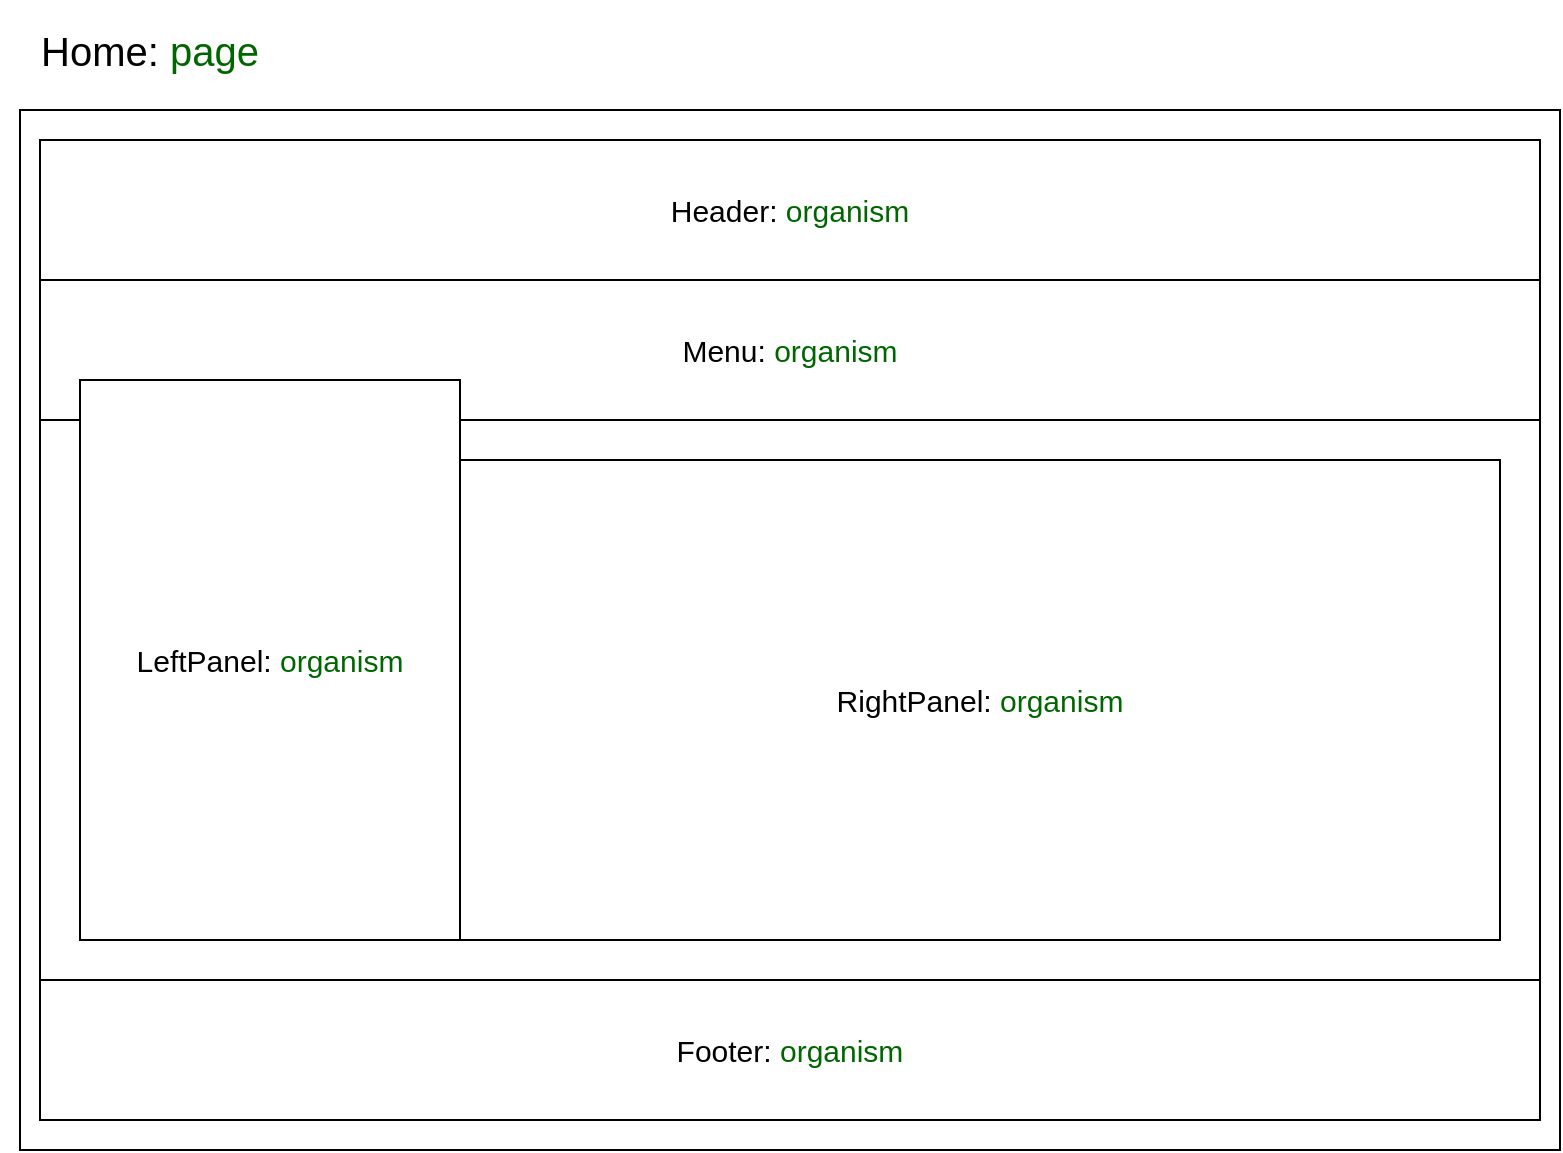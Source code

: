 <mxfile version="21.0.2" type="device" pages="6"><diagram name="Home" id="-IYetgGbMRtemW3aE8oX"><mxGraphModel dx="1242" dy="760" grid="1" gridSize="10" guides="1" tooltips="1" connect="1" arrows="1" fold="1" page="1" pageScale="1" pageWidth="827" pageHeight="633" math="0" shadow="0"><root><mxCell id="0"/><mxCell id="1" parent="0"/><mxCell id="WT5BNQqMqFnDwnSHFXJC-3" value="" style="rounded=0;whiteSpace=wrap;html=1;verticalAlign=top;" vertex="1" parent="1"><mxGeometry x="30" y="80" width="770" height="520" as="geometry"/></mxCell><mxCell id="0BiEJWG4ji-Rl2EWFdt_-1" value="Home: &lt;font color=&quot;#006600&quot; style=&quot;font-size: 20px;&quot;&gt;page&lt;/font&gt;" style="text;html=1;strokeColor=none;fillColor=none;align=center;verticalAlign=middle;whiteSpace=wrap;rounded=0;fontSize=20;" vertex="1" parent="1"><mxGeometry x="20" y="25" width="150" height="50" as="geometry"/></mxCell><mxCell id="0BiEJWG4ji-Rl2EWFdt_-2" value="Header: &lt;font color=&quot;#006600&quot; style=&quot;font-size: 15px;&quot;&gt;organism&lt;/font&gt;" style="rounded=0;whiteSpace=wrap;html=1;fontSize=15;" vertex="1" parent="1"><mxGeometry x="40" y="95" width="750" height="70" as="geometry"/></mxCell><mxCell id="0BiEJWG4ji-Rl2EWFdt_-3" value="Menu: &lt;font color=&quot;#006600&quot; style=&quot;font-size: 15px;&quot;&gt;organism&lt;/font&gt;" style="rounded=0;whiteSpace=wrap;html=1;fontSize=15;" vertex="1" parent="1"><mxGeometry x="40" y="165" width="750" height="70" as="geometry"/></mxCell><mxCell id="0BiEJWG4ji-Rl2EWFdt_-4" value="" style="rounded=0;whiteSpace=wrap;html=1;" vertex="1" parent="1"><mxGeometry x="40" y="235" width="750" height="280" as="geometry"/></mxCell><mxCell id="0BiEJWG4ji-Rl2EWFdt_-5" value="LeftPanel: &lt;font color=&quot;#006600&quot; style=&quot;font-size: 15px;&quot;&gt;organism&lt;/font&gt;" style="rounded=0;whiteSpace=wrap;html=1;fontSize=15;" vertex="1" parent="1"><mxGeometry x="60" y="215" width="190" height="280" as="geometry"/></mxCell><mxCell id="0BiEJWG4ji-Rl2EWFdt_-7" value="RightPanel: &lt;font color=&quot;#006600&quot; style=&quot;font-size: 15px;&quot;&gt;organism&lt;/font&gt;" style="rounded=0;whiteSpace=wrap;html=1;fontSize=15;" vertex="1" parent="1"><mxGeometry x="250" y="255" width="520" height="240" as="geometry"/></mxCell><mxCell id="0BiEJWG4ji-Rl2EWFdt_-8" value="Footer: &lt;font color=&quot;#006600&quot; style=&quot;font-size: 15px;&quot;&gt;organism&lt;/font&gt;" style="rounded=0;whiteSpace=wrap;html=1;fontSize=15;" vertex="1" parent="1"><mxGeometry x="40" y="515" width="750" height="70" as="geometry"/></mxCell></root></mxGraphModel></diagram><diagram id="L593rnHa1DZlN7O4rHs6" name="Header"><mxGraphModel dx="1242" dy="760" grid="1" gridSize="10" guides="1" tooltips="1" connect="1" arrows="1" fold="1" page="1" pageScale="1" pageWidth="1185" pageHeight="229" math="0" shadow="0"><root><mxCell id="0"/><mxCell id="1" parent="0"/><mxCell id="MCT4Yz6vXjp0JAZFdGx5-1" value="Header: &lt;font color=&quot;#006600&quot;&gt;organism&lt;/font&gt;" style="text;html=1;strokeColor=none;fillColor=none;align=center;verticalAlign=middle;whiteSpace=wrap;rounded=0;fontSize=20;" vertex="1" parent="1"><mxGeometry x="10" y="30" width="240" height="50" as="geometry"/></mxCell><mxCell id="sqRdBF6NLF3MEsNebZP_-1" value="" style="rounded=0;whiteSpace=wrap;html=1;" vertex="1" parent="1"><mxGeometry x="40" y="90" width="1100" height="90" as="geometry"/></mxCell><mxCell id="-h-Vf4_Io6MHCo4ARxcT-1" value="Logo: &lt;font color=&quot;#006600&quot;&gt;atom&lt;/font&gt;" style="rounded=0;whiteSpace=wrap;html=1;fontSize=15;" vertex="1" parent="1"><mxGeometry x="60" y="110" width="90" height="55" as="geometry"/></mxCell><mxCell id="O-w_F1q7j2yFKqGKymVz-1" value="HeaderButton: &lt;font color=&quot;#006600&quot;&gt;atom&lt;/font&gt;" style="rounded=0;whiteSpace=wrap;html=1;fontSize=15;" vertex="1" parent="1"><mxGeometry x="160" y="110" width="110" height="55" as="geometry"/></mxCell><mxCell id="O-w_F1q7j2yFKqGKymVz-5" value="HeaderButton: &lt;font color=&quot;#006600&quot;&gt;atom&lt;/font&gt;" style="rounded=0;whiteSpace=wrap;html=1;fontSize=15;" vertex="1" parent="1"><mxGeometry x="280" y="110" width="110" height="55" as="geometry"/></mxCell><mxCell id="O-w_F1q7j2yFKqGKymVz-6" value="HeaderButton: &lt;font color=&quot;#006600&quot;&gt;atom&lt;/font&gt;" style="rounded=0;whiteSpace=wrap;html=1;fontSize=15;" vertex="1" parent="1"><mxGeometry x="400" y="110" width="110" height="55" as="geometry"/></mxCell><mxCell id="O-w_F1q7j2yFKqGKymVz-7" value="HeaderButton: &lt;font color=&quot;#006600&quot;&gt;atom&lt;/font&gt;" style="rounded=0;whiteSpace=wrap;html=1;fontSize=15;" vertex="1" parent="1"><mxGeometry x="520" y="110" width="110" height="55" as="geometry"/></mxCell><mxCell id="O-w_F1q7j2yFKqGKymVz-9" value="SearchBox: &lt;font color=&quot;#006600&quot;&gt;atom&lt;/font&gt;" style="rounded=0;whiteSpace=wrap;html=1;fontSize=15;" vertex="1" parent="1"><mxGeometry x="769" y="110" width="110" height="55" as="geometry"/></mxCell><mxCell id="O-w_F1q7j2yFKqGKymVz-10" value="HeaderButton: &lt;font color=&quot;#006600&quot;&gt;atom&lt;/font&gt;" style="rounded=0;whiteSpace=wrap;html=1;fontSize=15;" vertex="1" parent="1"><mxGeometry x="889" y="110" width="110" height="55" as="geometry"/></mxCell><mxCell id="O-w_F1q7j2yFKqGKymVz-11" value="HeaderButton: &lt;font color=&quot;#006600&quot;&gt;atom&lt;/font&gt;" style="rounded=0;whiteSpace=wrap;html=1;fontSize=15;" vertex="1" parent="1"><mxGeometry x="1009" y="110" width="110" height="55" as="geometry"/></mxCell></root></mxGraphModel></diagram><diagram name="Menu" id="fDY1a0GM1U5Dqmp2AWZq"><mxGraphModel dx="1242" dy="760" grid="1" gridSize="10" guides="1" tooltips="1" connect="1" arrows="1" fold="1" page="1" pageScale="1" pageWidth="1185" pageHeight="229" math="0" shadow="0"><root><mxCell id="C6XJv5GB55XBW66X1rnJ-0"/><mxCell id="C6XJv5GB55XBW66X1rnJ-1" parent="C6XJv5GB55XBW66X1rnJ-0"/><mxCell id="C6XJv5GB55XBW66X1rnJ-2" value="Menu: &lt;font color=&quot;#006600&quot;&gt;organism&lt;/font&gt;" style="text;html=1;strokeColor=none;fillColor=none;align=center;verticalAlign=middle;whiteSpace=wrap;rounded=0;fontSize=20;" vertex="1" parent="C6XJv5GB55XBW66X1rnJ-1"><mxGeometry x="16" y="22" width="190" height="50" as="geometry"/></mxCell><mxCell id="78wPymFI-I7YzZFoCY9h-0" value="" style="rounded=0;whiteSpace=wrap;html=1;" vertex="1" parent="C6XJv5GB55XBW66X1rnJ-1"><mxGeometry x="40" y="90" width="1100" height="90" as="geometry"/></mxCell><mxCell id="78wPymFI-I7YzZFoCY9h-1" value="MenuButton: &lt;font color=&quot;#006600&quot;&gt;atom&lt;/font&gt;" style="rounded=0;whiteSpace=wrap;html=1;fontSize=15;" vertex="1" parent="C6XJv5GB55XBW66X1rnJ-1"><mxGeometry x="220" y="107.5" width="140" height="55" as="geometry"/></mxCell><mxCell id="78wPymFI-I7YzZFoCY9h-9" value="MenuButton: &lt;font color=&quot;#006600&quot;&gt;atom&lt;/font&gt;" style="rounded=0;whiteSpace=wrap;html=1;fontSize=15;" vertex="1" parent="C6XJv5GB55XBW66X1rnJ-1"><mxGeometry x="370" y="107.5" width="140" height="55" as="geometry"/></mxCell><mxCell id="78wPymFI-I7YzZFoCY9h-10" value="MenuButton: &lt;font color=&quot;#006600&quot;&gt;atom&lt;/font&gt;" style="rounded=0;whiteSpace=wrap;html=1;fontSize=15;" vertex="1" parent="C6XJv5GB55XBW66X1rnJ-1"><mxGeometry x="520" y="107.5" width="140" height="55" as="geometry"/></mxCell><mxCell id="78wPymFI-I7YzZFoCY9h-11" value="MenuButton: &lt;font color=&quot;#006600&quot;&gt;atom&lt;/font&gt;" style="rounded=0;whiteSpace=wrap;html=1;fontSize=15;" vertex="1" parent="C6XJv5GB55XBW66X1rnJ-1"><mxGeometry x="670" y="107.5" width="140" height="55" as="geometry"/></mxCell><mxCell id="78wPymFI-I7YzZFoCY9h-12" value="MenuButton: &lt;font color=&quot;#006600&quot;&gt;atom&lt;/font&gt;" style="rounded=0;whiteSpace=wrap;html=1;fontSize=15;" vertex="1" parent="C6XJv5GB55XBW66X1rnJ-1"><mxGeometry x="820" y="107.5" width="140" height="55" as="geometry"/></mxCell></root></mxGraphModel></diagram><diagram id="-vUhgmp3Eusm3s5MStOW" name="LeftPanel"><mxGraphModel dx="1242" dy="760" grid="1" gridSize="10" guides="1" tooltips="1" connect="1" arrows="1" fold="1" page="1" pageScale="1" pageWidth="585" pageHeight="194" math="0" shadow="0"><root><mxCell id="0"/><mxCell id="1" parent="0"/><mxCell id="7dC7HyqhqeNoaiJiq9WI-1" value="LeftPanel: &lt;font color=&quot;#006600&quot;&gt;organism&lt;/font&gt;" style="text;html=1;strokeColor=none;fillColor=none;align=center;verticalAlign=middle;whiteSpace=wrap;rounded=0;fontSize=20;" vertex="1" parent="1"><mxGeometry x="10" y="20" width="240" height="50" as="geometry"/></mxCell><mxCell id="yUCcvjjvI12ksgt4EJrh-1" value="" style="rounded=0;whiteSpace=wrap;html=1;" vertex="1" parent="1"><mxGeometry x="40" y="115" width="500" height="615" as="geometry"/></mxCell><mxCell id="yUCcvjjvI12ksgt4EJrh-2" value="Prolile: &lt;font color=&quot;#006600&quot;&gt;molecule&lt;/font&gt;" style="rounded=0;whiteSpace=wrap;html=1;fontSize=15;" vertex="1" parent="1"><mxGeometry x="100" y="80" width="380" height="400" as="geometry"/></mxCell><mxCell id="HBHfff5sAyfZ4oey4Yu8-1" value="ProfileAchievements: &lt;font color=&quot;#006600&quot;&gt;molecule&lt;/font&gt;" style="rounded=0;whiteSpace=wrap;html=1;fontSize=15;" vertex="1" parent="1"><mxGeometry x="100" y="480" width="380" height="70" as="geometry"/></mxCell><mxCell id="HBHfff5sAyfZ4oey4Yu8-2" value="ProfileHighlights: &lt;font color=&quot;#006600&quot;&gt;molecule&lt;/font&gt;" style="rounded=0;whiteSpace=wrap;html=1;fontSize=15;" vertex="1" parent="1"><mxGeometry x="100" y="550" width="380" height="70" as="geometry"/></mxCell><mxCell id="HBHfff5sAyfZ4oey4Yu8-3" value="ProfileOrganizations: &lt;font color=&quot;#006600&quot;&gt;molecule&lt;/font&gt;" style="rounded=0;whiteSpace=wrap;html=1;fontSize=15;" vertex="1" parent="1"><mxGeometry x="100" y="620" width="380" height="70" as="geometry"/></mxCell></root></mxGraphModel></diagram><diagram name="RightPanel" id="lEQHE0qFgntrz_DSKei8"><mxGraphModel dx="1242" dy="760" grid="1" gridSize="10" guides="1" tooltips="1" connect="1" arrows="1" fold="1" page="1" pageScale="1" pageWidth="787" pageHeight="112" math="0" shadow="0"><root><mxCell id="XLcdR7cSYGbHXQ1Ipmwz-0"/><mxCell id="XLcdR7cSYGbHXQ1Ipmwz-1" parent="XLcdR7cSYGbHXQ1Ipmwz-0"/><mxCell id="XLcdR7cSYGbHXQ1Ipmwz-2" value="RightPanel: &lt;font color=&quot;#006600&quot;&gt;organism&lt;/font&gt;" style="text;html=1;strokeColor=none;fillColor=none;align=center;verticalAlign=middle;whiteSpace=wrap;rounded=0;fontSize=20;" vertex="1" parent="XLcdR7cSYGbHXQ1Ipmwz-1"><mxGeometry x="14" y="20" width="240" height="50" as="geometry"/></mxCell><mxCell id="XLcdR7cSYGbHXQ1Ipmwz-3" value="" style="rounded=0;whiteSpace=wrap;html=1;" vertex="1" parent="XLcdR7cSYGbHXQ1Ipmwz-1"><mxGeometry x="40" y="80" width="710" height="670" as="geometry"/></mxCell><mxCell id="XLcdR7cSYGbHXQ1Ipmwz-4" value="Repository: &lt;font color=&quot;#006600&quot;&gt;molecule&lt;/font&gt;" style="rounded=0;whiteSpace=wrap;html=1;fontSize=15;" vertex="1" parent="XLcdR7cSYGbHXQ1Ipmwz-1"><mxGeometry x="60" y="130" width="330" height="110" as="geometry"/></mxCell><mxCell id="8S4jYK0aTzIdNME5tycJ-1" value="Repository: &lt;font color=&quot;#006600&quot;&gt;molecule&lt;/font&gt;" style="rounded=0;whiteSpace=wrap;html=1;fontSize=15;" vertex="1" parent="XLcdR7cSYGbHXQ1Ipmwz-1"><mxGeometry x="400" y="130" width="330" height="110" as="geometry"/></mxCell><mxCell id="8S4jYK0aTzIdNME5tycJ-2" value="Repository: &lt;font color=&quot;#006600&quot;&gt;molecule&lt;/font&gt;" style="rounded=0;whiteSpace=wrap;html=1;fontSize=15;" vertex="1" parent="XLcdR7cSYGbHXQ1Ipmwz-1"><mxGeometry x="60" y="250" width="330" height="110" as="geometry"/></mxCell><mxCell id="8S4jYK0aTzIdNME5tycJ-3" value="Repository: &lt;font color=&quot;#006600&quot;&gt;molecule&lt;/font&gt;" style="rounded=0;whiteSpace=wrap;html=1;fontSize=15;" vertex="1" parent="XLcdR7cSYGbHXQ1Ipmwz-1"><mxGeometry x="400" y="250" width="330" height="110" as="geometry"/></mxCell><mxCell id="8S4jYK0aTzIdNME5tycJ-4" value="Repository: &lt;font color=&quot;#006600&quot;&gt;molecule&lt;/font&gt;" style="rounded=0;whiteSpace=wrap;html=1;fontSize=15;" vertex="1" parent="XLcdR7cSYGbHXQ1Ipmwz-1"><mxGeometry x="60" y="370" width="330" height="110" as="geometry"/></mxCell><mxCell id="8S4jYK0aTzIdNME5tycJ-5" value="Repository: &lt;font color=&quot;#006600&quot;&gt;molecule&lt;/font&gt;" style="rounded=0;whiteSpace=wrap;html=1;fontSize=15;" vertex="1" parent="XLcdR7cSYGbHXQ1Ipmwz-1"><mxGeometry x="400" y="370" width="330" height="110" as="geometry"/></mxCell><mxCell id="cje3OZL5VX3AS7-Q1GfF-0" value="Text: &lt;font color=&quot;#006600&quot;&gt;atom&lt;/font&gt;" style="text;html=1;strokeColor=none;fillColor=none;align=center;verticalAlign=middle;whiteSpace=wrap;rounded=0;fontSize=15;" vertex="1" parent="XLcdR7cSYGbHXQ1Ipmwz-1"><mxGeometry x="46" y="90" width="100" height="30" as="geometry"/></mxCell><mxCell id="cje3OZL5VX3AS7-Q1GfF-2" value="&lt;font style=&quot;font-size: 15px;&quot;&gt;ContributionsPerYear: &lt;font color=&quot;#006600&quot; style=&quot;font-size: 15px;&quot;&gt;molecule&lt;/font&gt;&lt;/font&gt;" style="rounded=0;whiteSpace=wrap;html=1;" vertex="1" parent="XLcdR7cSYGbHXQ1Ipmwz-1"><mxGeometry x="60" y="490" width="670" height="100" as="geometry"/></mxCell><mxCell id="cje3OZL5VX3AS7-Q1GfF-3" value="&lt;font style=&quot;font-size: 15px;&quot;&gt;ContributionActivity: &lt;font color=&quot;#006600&quot; style=&quot;font-size: 15px;&quot;&gt;molecule&lt;/font&gt;&lt;/font&gt;" style="rounded=0;whiteSpace=wrap;html=1;" vertex="1" parent="XLcdR7cSYGbHXQ1Ipmwz-1"><mxGeometry x="60" y="600" width="510" height="100" as="geometry"/></mxCell><mxCell id="cje3OZL5VX3AS7-Q1GfF-4" value="&lt;font style=&quot;font-size: 15px;&quot;&gt;Years: &lt;font color=&quot;#006600&quot;&gt;molecule&lt;/font&gt;&lt;/font&gt;" style="rounded=0;whiteSpace=wrap;html=1;" vertex="1" parent="XLcdR7cSYGbHXQ1Ipmwz-1"><mxGeometry x="580" y="600" width="150" height="100" as="geometry"/></mxCell><mxCell id="cje3OZL5VX3AS7-Q1GfF-5" value="Text: &lt;font color=&quot;#006600&quot;&gt;atom&lt;/font&gt;" style="text;html=1;strokeColor=none;fillColor=none;align=center;verticalAlign=middle;whiteSpace=wrap;rounded=0;fontSize=15;" vertex="1" parent="XLcdR7cSYGbHXQ1Ipmwz-1"><mxGeometry x="46" y="710" width="100" height="30" as="geometry"/></mxCell><mxCell id="cje3OZL5VX3AS7-Q1GfF-6" value="Link: &lt;font color=&quot;#006600&quot;&gt;atom&lt;/font&gt;" style="text;html=1;strokeColor=none;fillColor=none;align=center;verticalAlign=middle;whiteSpace=wrap;rounded=0;fontSize=15;" vertex="1" parent="XLcdR7cSYGbHXQ1Ipmwz-1"><mxGeometry x="170" y="710" width="100" height="30" as="geometry"/></mxCell></root></mxGraphModel></diagram><diagram name="Footer" id="MXhvLLGAE9-fR1i6SbZF"><mxGraphModel dx="1242" dy="760" grid="1" gridSize="10" guides="1" tooltips="1" connect="1" arrows="1" fold="1" page="1" pageScale="1" pageWidth="1185" pageHeight="229" math="0" shadow="0"><root><mxCell id="hY2QJVyc5Ni_ToXeqEXM-0"/><mxCell id="hY2QJVyc5Ni_ToXeqEXM-1" parent="hY2QJVyc5Ni_ToXeqEXM-0"/><mxCell id="hY2QJVyc5Ni_ToXeqEXM-2" value="Footer: &lt;font color=&quot;#006600&quot;&gt;organism&lt;/font&gt;" style="text;html=1;strokeColor=none;fillColor=none;align=center;verticalAlign=middle;whiteSpace=wrap;rounded=0;fontSize=20;" vertex="1" parent="hY2QJVyc5Ni_ToXeqEXM-1"><mxGeometry y="30" width="240" height="50" as="geometry"/></mxCell><mxCell id="XGfGKUebvZeD01RIB7IV-0" value="" style="rounded=0;whiteSpace=wrap;html=1;" vertex="1" parent="hY2QJVyc5Ni_ToXeqEXM-1"><mxGeometry x="40" y="90" width="1100" height="90" as="geometry"/></mxCell><mxCell id="9D346ctetaPUQyjsbTZD-0" value="FooterLogo: &lt;font color=&quot;#006600&quot;&gt;molecule&lt;/font&gt;" style="rounded=0;whiteSpace=wrap;html=1;fontSize=15;" vertex="1" parent="hY2QJVyc5Ni_ToXeqEXM-1"><mxGeometry x="60" y="110" width="170" height="55" as="geometry"/></mxCell><mxCell id="9D346ctetaPUQyjsbTZD-1" value="FooterLinks: &lt;font color=&quot;#006600&quot;&gt;molecule&lt;/font&gt;" style="rounded=0;whiteSpace=wrap;html=1;fontSize=15;" vertex="1" parent="hY2QJVyc5Ni_ToXeqEXM-1"><mxGeometry x="240" y="110" width="880" height="55" as="geometry"/></mxCell></root></mxGraphModel></diagram></mxfile>